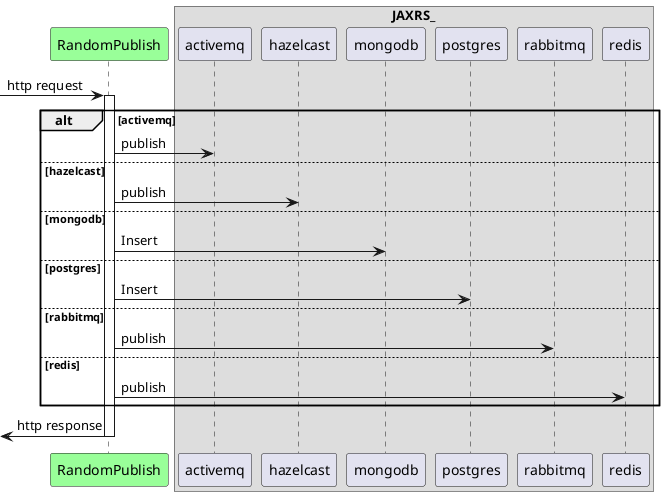 @startuml randompublish-quarkus
participant RandomPublish as RandomPublish #99FF99
[-> RandomPublish  : http request
activate RandomPublish
alt activemq
    RandomPublish -> activemq: publish
else hazelcast
    RandomPublish -> hazelcast: publish
else mongodb
    RandomPublish -> mongodb: Insert
else postgres
    RandomPublish -> postgres: Insert
else rabbitmq
    RandomPublish -> rabbitmq: publish
else redis
    RandomPublish -> redis: publish
end
[<- RandomPublish : http response
deactivate RandomPublish

box JAXRS_
participant activemq as activemq #ADD1B2
participant hazelcast as hazelcast #ADD1B2
participant mongodb as mongodb #ADD1B2
participant postgres as postgres #ADD1B2
participant rabbitmq as rabbitmq #ADD1B2
participant redis as redis #ADD1B2
end box
@enduml